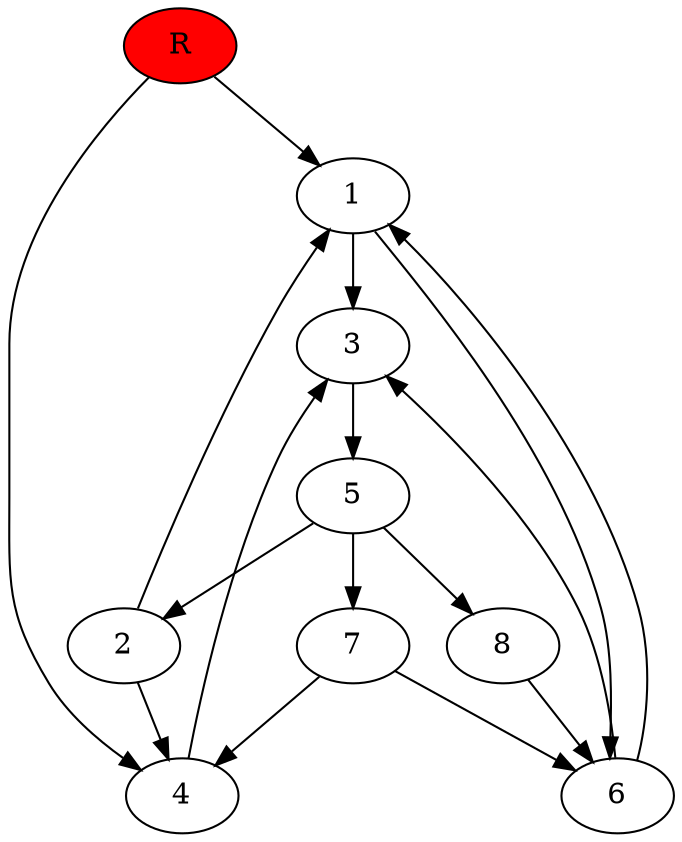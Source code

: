 digraph prb26385 {
	1
	2
	3
	4
	5
	6
	7
	8
	R [fillcolor="#ff0000" style=filled]
	1 -> 3
	1 -> 6
	2 -> 1
	2 -> 4
	3 -> 5
	4 -> 3
	5 -> 2
	5 -> 7
	5 -> 8
	6 -> 1
	6 -> 3
	7 -> 4
	7 -> 6
	8 -> 6
	R -> 1
	R -> 4
}
